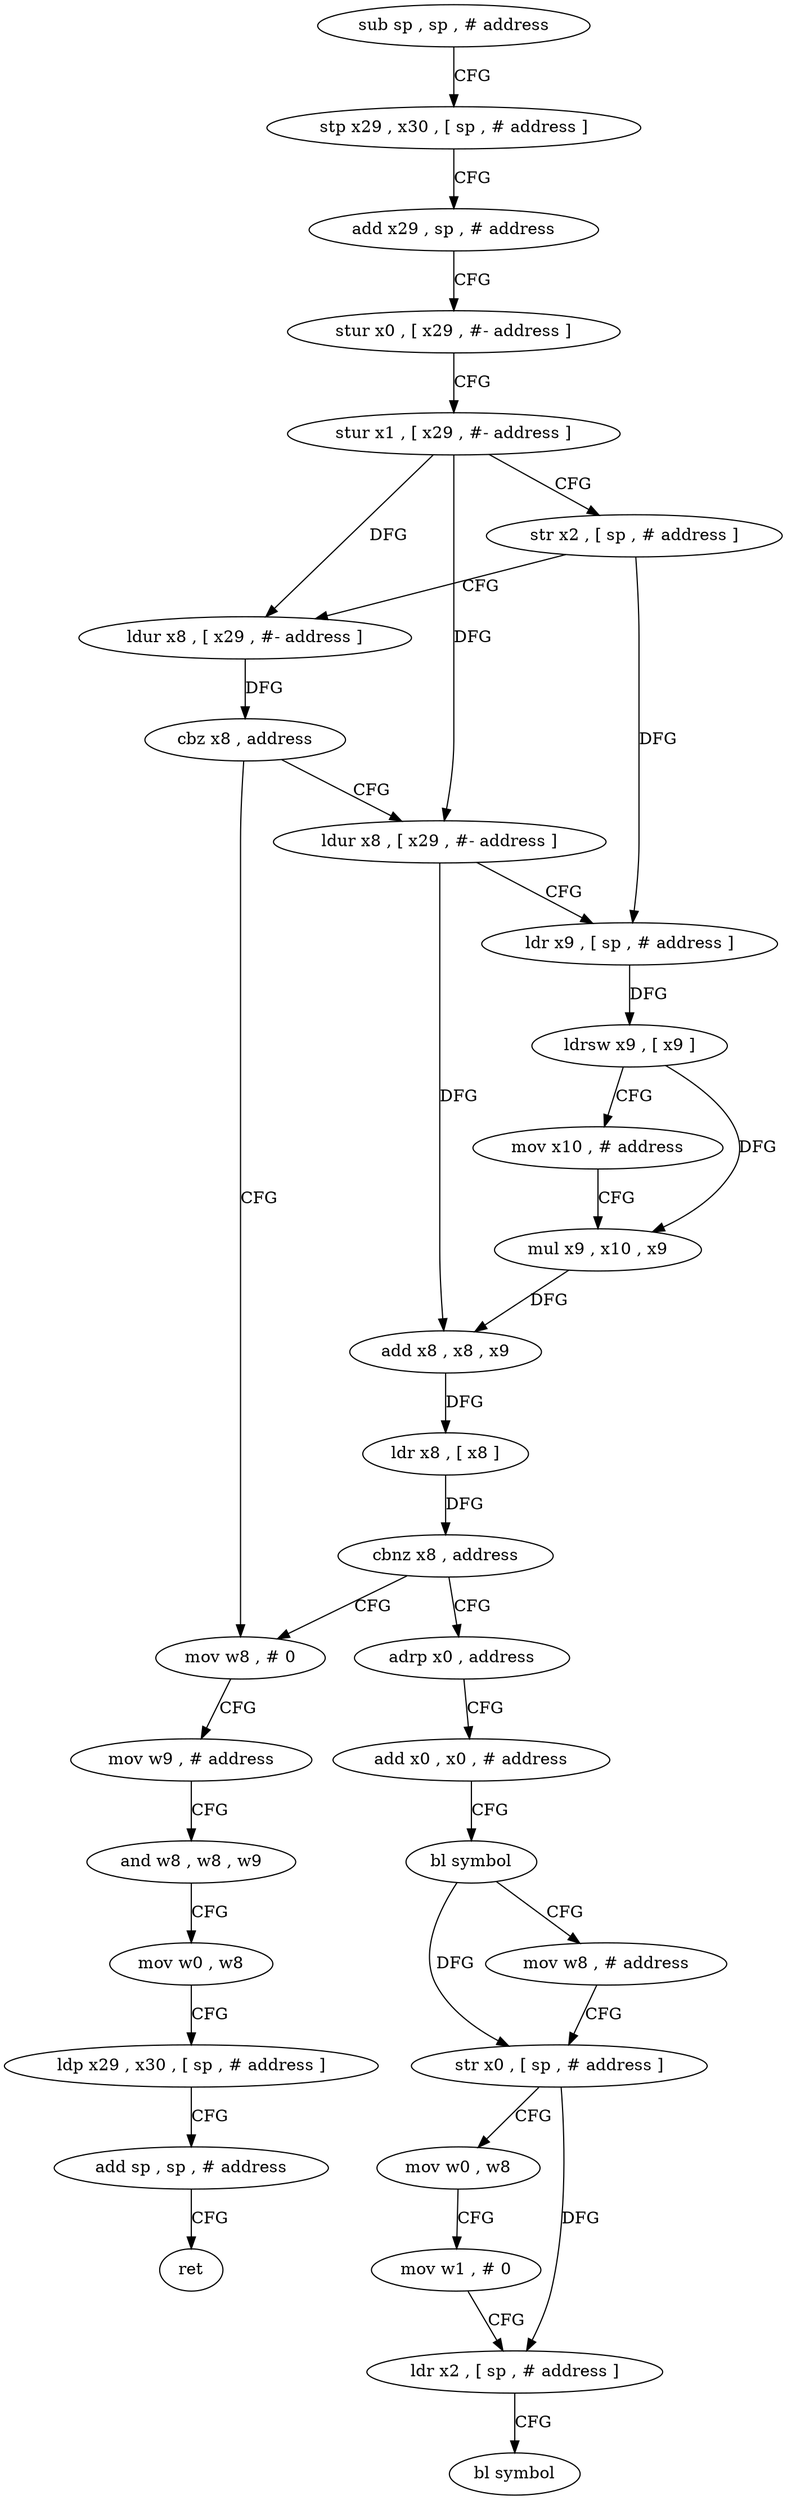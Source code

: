 digraph "func" {
"4272620" [label = "sub sp , sp , # address" ]
"4272624" [label = "stp x29 , x30 , [ sp , # address ]" ]
"4272628" [label = "add x29 , sp , # address" ]
"4272632" [label = "stur x0 , [ x29 , #- address ]" ]
"4272636" [label = "stur x1 , [ x29 , #- address ]" ]
"4272640" [label = "str x2 , [ sp , # address ]" ]
"4272644" [label = "ldur x8 , [ x29 , #- address ]" ]
"4272648" [label = "cbz x8 , address" ]
"4272684" [label = "mov w8 , # 0" ]
"4272652" [label = "ldur x8 , [ x29 , #- address ]" ]
"4272688" [label = "mov w9 , # address" ]
"4272692" [label = "and w8 , w8 , w9" ]
"4272696" [label = "mov w0 , w8" ]
"4272700" [label = "ldp x29 , x30 , [ sp , # address ]" ]
"4272704" [label = "add sp , sp , # address" ]
"4272708" [label = "ret" ]
"4272656" [label = "ldr x9 , [ sp , # address ]" ]
"4272660" [label = "ldrsw x9 , [ x9 ]" ]
"4272664" [label = "mov x10 , # address" ]
"4272668" [label = "mul x9 , x10 , x9" ]
"4272672" [label = "add x8 , x8 , x9" ]
"4272676" [label = "ldr x8 , [ x8 ]" ]
"4272680" [label = "cbnz x8 , address" ]
"4272712" [label = "adrp x0 , address" ]
"4272716" [label = "add x0 , x0 , # address" ]
"4272720" [label = "bl symbol" ]
"4272724" [label = "mov w8 , # address" ]
"4272728" [label = "str x0 , [ sp , # address ]" ]
"4272732" [label = "mov w0 , w8" ]
"4272736" [label = "mov w1 , # 0" ]
"4272740" [label = "ldr x2 , [ sp , # address ]" ]
"4272744" [label = "bl symbol" ]
"4272620" -> "4272624" [ label = "CFG" ]
"4272624" -> "4272628" [ label = "CFG" ]
"4272628" -> "4272632" [ label = "CFG" ]
"4272632" -> "4272636" [ label = "CFG" ]
"4272636" -> "4272640" [ label = "CFG" ]
"4272636" -> "4272644" [ label = "DFG" ]
"4272636" -> "4272652" [ label = "DFG" ]
"4272640" -> "4272644" [ label = "CFG" ]
"4272640" -> "4272656" [ label = "DFG" ]
"4272644" -> "4272648" [ label = "DFG" ]
"4272648" -> "4272684" [ label = "CFG" ]
"4272648" -> "4272652" [ label = "CFG" ]
"4272684" -> "4272688" [ label = "CFG" ]
"4272652" -> "4272656" [ label = "CFG" ]
"4272652" -> "4272672" [ label = "DFG" ]
"4272688" -> "4272692" [ label = "CFG" ]
"4272692" -> "4272696" [ label = "CFG" ]
"4272696" -> "4272700" [ label = "CFG" ]
"4272700" -> "4272704" [ label = "CFG" ]
"4272704" -> "4272708" [ label = "CFG" ]
"4272656" -> "4272660" [ label = "DFG" ]
"4272660" -> "4272664" [ label = "CFG" ]
"4272660" -> "4272668" [ label = "DFG" ]
"4272664" -> "4272668" [ label = "CFG" ]
"4272668" -> "4272672" [ label = "DFG" ]
"4272672" -> "4272676" [ label = "DFG" ]
"4272676" -> "4272680" [ label = "DFG" ]
"4272680" -> "4272712" [ label = "CFG" ]
"4272680" -> "4272684" [ label = "CFG" ]
"4272712" -> "4272716" [ label = "CFG" ]
"4272716" -> "4272720" [ label = "CFG" ]
"4272720" -> "4272724" [ label = "CFG" ]
"4272720" -> "4272728" [ label = "DFG" ]
"4272724" -> "4272728" [ label = "CFG" ]
"4272728" -> "4272732" [ label = "CFG" ]
"4272728" -> "4272740" [ label = "DFG" ]
"4272732" -> "4272736" [ label = "CFG" ]
"4272736" -> "4272740" [ label = "CFG" ]
"4272740" -> "4272744" [ label = "CFG" ]
}
